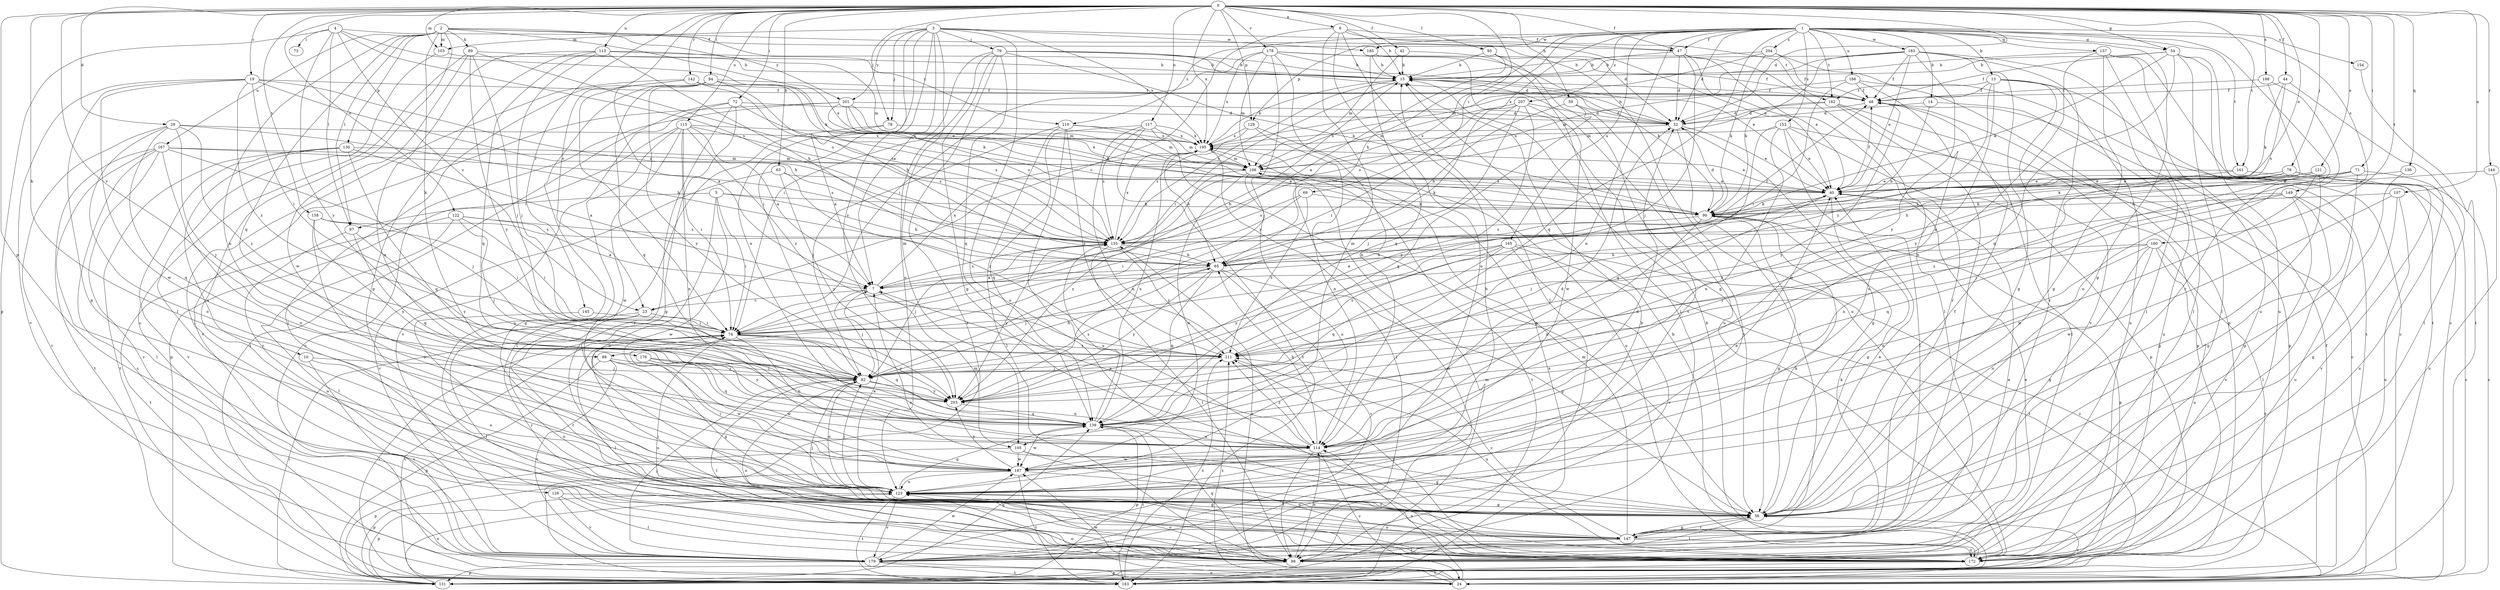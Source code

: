 strict digraph  {
0;
1;
2;
3;
4;
5;
6;
7;
10;
13;
14;
15;
19;
23;
24;
29;
32;
40;
42;
44;
47;
48;
54;
56;
59;
63;
65;
69;
71;
72;
73;
74;
76;
78;
79;
82;
88;
89;
90;
94;
95;
97;
98;
103;
105;
106;
107;
113;
114;
115;
117;
121;
122;
123;
126;
129;
130;
131;
136;
137;
139;
142;
144;
145;
147;
149;
153;
154;
155;
158;
160;
161;
162;
163;
165;
166;
167;
172;
176;
178;
179;
183;
185;
187;
188;
195;
201;
203;
204;
207;
210;
211;
0 -> 6  [label=a];
0 -> 10  [label=b];
0 -> 19  [label=c];
0 -> 23  [label=c];
0 -> 29  [label=d];
0 -> 32  [label=d];
0 -> 40  [label=e];
0 -> 42  [label=f];
0 -> 44  [label=f];
0 -> 47  [label=f];
0 -> 54  [label=g];
0 -> 59  [label=h];
0 -> 63  [label=h];
0 -> 69  [label=i];
0 -> 71  [label=i];
0 -> 72  [label=i];
0 -> 76  [label=j];
0 -> 78  [label=j];
0 -> 94  [label=l];
0 -> 95  [label=l];
0 -> 103  [label=m];
0 -> 107  [label=n];
0 -> 113  [label=n];
0 -> 115  [label=o];
0 -> 117  [label=o];
0 -> 121  [label=o];
0 -> 122  [label=o];
0 -> 126  [label=p];
0 -> 129  [label=p];
0 -> 136  [label=q];
0 -> 142  [label=r];
0 -> 144  [label=r];
0 -> 145  [label=r];
0 -> 158  [label=t];
0 -> 160  [label=t];
0 -> 161  [label=t];
0 -> 176  [label=v];
0 -> 178  [label=v];
0 -> 188  [label=x];
0 -> 195  [label=x];
1 -> 13  [label=b];
1 -> 14  [label=b];
1 -> 32  [label=d];
1 -> 47  [label=f];
1 -> 54  [label=g];
1 -> 56  [label=g];
1 -> 65  [label=h];
1 -> 88  [label=k];
1 -> 114  [label=n];
1 -> 129  [label=p];
1 -> 137  [label=q];
1 -> 139  [label=q];
1 -> 147  [label=r];
1 -> 149  [label=s];
1 -> 153  [label=s];
1 -> 154  [label=s];
1 -> 155  [label=s];
1 -> 161  [label=t];
1 -> 162  [label=t];
1 -> 165  [label=u];
1 -> 166  [label=u];
1 -> 183  [label=w];
1 -> 185  [label=w];
1 -> 204  [label=z];
1 -> 207  [label=z];
1 -> 210  [label=z];
2 -> 32  [label=d];
2 -> 40  [label=e];
2 -> 88  [label=k];
2 -> 89  [label=k];
2 -> 97  [label=l];
2 -> 103  [label=m];
2 -> 114  [label=n];
2 -> 130  [label=p];
2 -> 139  [label=q];
2 -> 167  [label=u];
2 -> 172  [label=u];
2 -> 201  [label=y];
2 -> 210  [label=z];
3 -> 7  [label=a];
3 -> 78  [label=j];
3 -> 79  [label=j];
3 -> 82  [label=j];
3 -> 103  [label=m];
3 -> 105  [label=m];
3 -> 114  [label=n];
3 -> 162  [label=t];
3 -> 172  [label=u];
3 -> 185  [label=w];
3 -> 195  [label=x];
3 -> 201  [label=y];
3 -> 203  [label=y];
4 -> 23  [label=c];
4 -> 47  [label=f];
4 -> 73  [label=i];
4 -> 90  [label=k];
4 -> 97  [label=l];
4 -> 131  [label=p];
4 -> 155  [label=s];
4 -> 203  [label=y];
5 -> 65  [label=h];
5 -> 74  [label=i];
5 -> 90  [label=k];
5 -> 97  [label=l];
5 -> 123  [label=o];
5 -> 187  [label=w];
6 -> 15  [label=b];
6 -> 23  [label=c];
6 -> 40  [label=e];
6 -> 47  [label=f];
6 -> 98  [label=l];
6 -> 105  [label=m];
6 -> 123  [label=o];
7 -> 23  [label=c];
7 -> 82  [label=j];
7 -> 105  [label=m];
7 -> 155  [label=s];
7 -> 195  [label=x];
10 -> 82  [label=j];
10 -> 123  [label=o];
10 -> 179  [label=v];
13 -> 48  [label=f];
13 -> 162  [label=t];
13 -> 163  [label=t];
13 -> 172  [label=u];
13 -> 179  [label=v];
13 -> 187  [label=w];
13 -> 211  [label=z];
14 -> 32  [label=d];
14 -> 65  [label=h];
14 -> 172  [label=u];
15 -> 48  [label=f];
15 -> 74  [label=i];
15 -> 155  [label=s];
15 -> 172  [label=u];
19 -> 48  [label=f];
19 -> 56  [label=g];
19 -> 65  [label=h];
19 -> 74  [label=i];
19 -> 155  [label=s];
19 -> 179  [label=v];
19 -> 187  [label=w];
19 -> 211  [label=z];
23 -> 74  [label=i];
23 -> 98  [label=l];
23 -> 147  [label=r];
23 -> 172  [label=u];
24 -> 114  [label=n];
24 -> 123  [label=o];
24 -> 155  [label=s];
24 -> 187  [label=w];
24 -> 211  [label=z];
29 -> 65  [label=h];
29 -> 82  [label=j];
29 -> 123  [label=o];
29 -> 139  [label=q];
29 -> 179  [label=v];
29 -> 195  [label=x];
29 -> 211  [label=z];
32 -> 15  [label=b];
32 -> 40  [label=e];
32 -> 56  [label=g];
32 -> 147  [label=r];
32 -> 195  [label=x];
40 -> 48  [label=f];
40 -> 56  [label=g];
40 -> 82  [label=j];
40 -> 90  [label=k];
42 -> 15  [label=b];
42 -> 98  [label=l];
42 -> 106  [label=m];
44 -> 48  [label=f];
44 -> 90  [label=k];
44 -> 98  [label=l];
44 -> 155  [label=s];
47 -> 15  [label=b];
47 -> 32  [label=d];
47 -> 40  [label=e];
47 -> 82  [label=j];
47 -> 98  [label=l];
47 -> 147  [label=r];
48 -> 32  [label=d];
48 -> 131  [label=p];
48 -> 203  [label=y];
54 -> 15  [label=b];
54 -> 48  [label=f];
54 -> 90  [label=k];
54 -> 98  [label=l];
54 -> 139  [label=q];
54 -> 163  [label=t];
54 -> 172  [label=u];
56 -> 7  [label=a];
56 -> 24  [label=c];
56 -> 40  [label=e];
56 -> 48  [label=f];
56 -> 82  [label=j];
56 -> 90  [label=k];
56 -> 98  [label=l];
56 -> 147  [label=r];
59 -> 32  [label=d];
59 -> 65  [label=h];
59 -> 139  [label=q];
59 -> 179  [label=v];
63 -> 40  [label=e];
63 -> 179  [label=v];
63 -> 203  [label=y];
63 -> 211  [label=z];
65 -> 7  [label=a];
65 -> 48  [label=f];
65 -> 56  [label=g];
65 -> 82  [label=j];
65 -> 139  [label=q];
65 -> 179  [label=v];
65 -> 203  [label=y];
69 -> 74  [label=i];
69 -> 90  [label=k];
69 -> 155  [label=s];
69 -> 211  [label=z];
71 -> 40  [label=e];
71 -> 56  [label=g];
71 -> 82  [label=j];
71 -> 155  [label=s];
71 -> 172  [label=u];
72 -> 32  [label=d];
72 -> 56  [label=g];
72 -> 147  [label=r];
72 -> 155  [label=s];
72 -> 163  [label=t];
72 -> 179  [label=v];
74 -> 15  [label=b];
74 -> 40  [label=e];
74 -> 98  [label=l];
74 -> 114  [label=n];
74 -> 139  [label=q];
74 -> 163  [label=t];
74 -> 172  [label=u];
74 -> 203  [label=y];
74 -> 211  [label=z];
76 -> 7  [label=a];
76 -> 24  [label=c];
76 -> 40  [label=e];
76 -> 65  [label=h];
76 -> 155  [label=s];
76 -> 179  [label=v];
78 -> 7  [label=a];
78 -> 98  [label=l];
78 -> 195  [label=x];
79 -> 15  [label=b];
79 -> 32  [label=d];
79 -> 40  [label=e];
79 -> 56  [label=g];
79 -> 74  [label=i];
79 -> 90  [label=k];
79 -> 123  [label=o];
79 -> 139  [label=q];
79 -> 163  [label=t];
82 -> 65  [label=h];
82 -> 98  [label=l];
82 -> 114  [label=n];
82 -> 123  [label=o];
82 -> 172  [label=u];
82 -> 203  [label=y];
88 -> 56  [label=g];
88 -> 82  [label=j];
88 -> 131  [label=p];
88 -> 179  [label=v];
88 -> 187  [label=w];
89 -> 15  [label=b];
89 -> 24  [label=c];
89 -> 82  [label=j];
89 -> 155  [label=s];
89 -> 187  [label=w];
89 -> 203  [label=y];
90 -> 32  [label=d];
90 -> 56  [label=g];
90 -> 114  [label=n];
90 -> 131  [label=p];
90 -> 155  [label=s];
90 -> 195  [label=x];
94 -> 40  [label=e];
94 -> 48  [label=f];
94 -> 65  [label=h];
94 -> 98  [label=l];
94 -> 139  [label=q];
94 -> 172  [label=u];
94 -> 203  [label=y];
95 -> 7  [label=a];
95 -> 15  [label=b];
95 -> 172  [label=u];
95 -> 179  [label=v];
97 -> 139  [label=q];
97 -> 172  [label=u];
97 -> 203  [label=y];
98 -> 40  [label=e];
98 -> 106  [label=m];
98 -> 114  [label=n];
98 -> 123  [label=o];
98 -> 131  [label=p];
98 -> 139  [label=q];
103 -> 15  [label=b];
103 -> 98  [label=l];
105 -> 56  [label=g];
105 -> 131  [label=p];
105 -> 172  [label=u];
105 -> 187  [label=w];
106 -> 40  [label=e];
106 -> 123  [label=o];
106 -> 163  [label=t];
106 -> 187  [label=w];
106 -> 203  [label=y];
107 -> 56  [label=g];
107 -> 90  [label=k];
107 -> 172  [label=u];
107 -> 187  [label=w];
113 -> 15  [label=b];
113 -> 56  [label=g];
113 -> 65  [label=h];
113 -> 82  [label=j];
113 -> 106  [label=m];
113 -> 114  [label=n];
113 -> 139  [label=q];
114 -> 7  [label=a];
114 -> 24  [label=c];
114 -> 32  [label=d];
114 -> 65  [label=h];
114 -> 98  [label=l];
114 -> 187  [label=w];
114 -> 211  [label=z];
115 -> 7  [label=a];
115 -> 56  [label=g];
115 -> 74  [label=i];
115 -> 114  [label=n];
115 -> 131  [label=p];
115 -> 155  [label=s];
115 -> 187  [label=w];
115 -> 195  [label=x];
115 -> 211  [label=z];
117 -> 56  [label=g];
117 -> 106  [label=m];
117 -> 114  [label=n];
117 -> 139  [label=q];
117 -> 155  [label=s];
117 -> 163  [label=t];
117 -> 195  [label=x];
121 -> 40  [label=e];
121 -> 56  [label=g];
121 -> 90  [label=k];
121 -> 187  [label=w];
121 -> 211  [label=z];
122 -> 7  [label=a];
122 -> 74  [label=i];
122 -> 82  [label=j];
122 -> 98  [label=l];
122 -> 155  [label=s];
122 -> 163  [label=t];
123 -> 7  [label=a];
123 -> 15  [label=b];
123 -> 32  [label=d];
123 -> 40  [label=e];
123 -> 56  [label=g];
123 -> 74  [label=i];
123 -> 82  [label=j];
123 -> 131  [label=p];
123 -> 139  [label=q];
123 -> 163  [label=t];
123 -> 179  [label=v];
126 -> 56  [label=g];
126 -> 98  [label=l];
126 -> 179  [label=v];
129 -> 114  [label=n];
129 -> 155  [label=s];
129 -> 172  [label=u];
129 -> 195  [label=x];
130 -> 7  [label=a];
130 -> 106  [label=m];
130 -> 139  [label=q];
130 -> 147  [label=r];
130 -> 163  [label=t];
130 -> 179  [label=v];
131 -> 15  [label=b];
131 -> 74  [label=i];
131 -> 123  [label=o];
131 -> 139  [label=q];
136 -> 40  [label=e];
136 -> 56  [label=g];
137 -> 15  [label=b];
137 -> 24  [label=c];
137 -> 56  [label=g];
137 -> 98  [label=l];
137 -> 114  [label=n];
137 -> 172  [label=u];
139 -> 114  [label=n];
139 -> 131  [label=p];
139 -> 155  [label=s];
139 -> 163  [label=t];
139 -> 187  [label=w];
139 -> 195  [label=x];
142 -> 7  [label=a];
142 -> 48  [label=f];
142 -> 74  [label=i];
142 -> 90  [label=k];
142 -> 98  [label=l];
142 -> 155  [label=s];
144 -> 40  [label=e];
144 -> 172  [label=u];
145 -> 74  [label=i];
145 -> 147  [label=r];
147 -> 56  [label=g];
147 -> 74  [label=i];
147 -> 90  [label=k];
147 -> 98  [label=l];
147 -> 106  [label=m];
147 -> 172  [label=u];
147 -> 179  [label=v];
147 -> 211  [label=z];
149 -> 90  [label=k];
149 -> 98  [label=l];
149 -> 139  [label=q];
149 -> 172  [label=u];
149 -> 179  [label=v];
149 -> 211  [label=z];
153 -> 24  [label=c];
153 -> 40  [label=e];
153 -> 98  [label=l];
153 -> 114  [label=n];
153 -> 131  [label=p];
153 -> 139  [label=q];
153 -> 195  [label=x];
154 -> 163  [label=t];
155 -> 65  [label=h];
155 -> 82  [label=j];
155 -> 98  [label=l];
155 -> 195  [label=x];
155 -> 203  [label=y];
155 -> 211  [label=z];
158 -> 74  [label=i];
158 -> 123  [label=o];
158 -> 155  [label=s];
158 -> 203  [label=y];
160 -> 56  [label=g];
160 -> 65  [label=h];
160 -> 114  [label=n];
160 -> 123  [label=o];
160 -> 163  [label=t];
160 -> 172  [label=u];
160 -> 211  [label=z];
161 -> 24  [label=c];
161 -> 40  [label=e];
161 -> 114  [label=n];
162 -> 32  [label=d];
162 -> 98  [label=l];
162 -> 106  [label=m];
162 -> 131  [label=p];
162 -> 147  [label=r];
163 -> 48  [label=f];
163 -> 74  [label=i];
163 -> 106  [label=m];
163 -> 195  [label=x];
163 -> 211  [label=z];
165 -> 24  [label=c];
165 -> 65  [label=h];
165 -> 139  [label=q];
165 -> 163  [label=t];
165 -> 179  [label=v];
165 -> 203  [label=y];
165 -> 211  [label=z];
166 -> 24  [label=c];
166 -> 48  [label=f];
166 -> 74  [label=i];
166 -> 106  [label=m];
166 -> 123  [label=o];
167 -> 24  [label=c];
167 -> 82  [label=j];
167 -> 98  [label=l];
167 -> 106  [label=m];
167 -> 123  [label=o];
167 -> 155  [label=s];
167 -> 163  [label=t];
167 -> 179  [label=v];
172 -> 15  [label=b];
172 -> 123  [label=o];
172 -> 163  [label=t];
172 -> 211  [label=z];
176 -> 82  [label=j];
176 -> 139  [label=q];
176 -> 187  [label=w];
176 -> 203  [label=y];
178 -> 15  [label=b];
178 -> 48  [label=f];
178 -> 74  [label=i];
178 -> 90  [label=k];
178 -> 106  [label=m];
178 -> 114  [label=n];
178 -> 195  [label=x];
178 -> 203  [label=y];
179 -> 15  [label=b];
179 -> 24  [label=c];
179 -> 40  [label=e];
179 -> 82  [label=j];
179 -> 131  [label=p];
179 -> 163  [label=t];
179 -> 187  [label=w];
183 -> 15  [label=b];
183 -> 40  [label=e];
183 -> 48  [label=f];
183 -> 56  [label=g];
183 -> 90  [label=k];
183 -> 98  [label=l];
183 -> 147  [label=r];
183 -> 195  [label=x];
183 -> 203  [label=y];
185 -> 15  [label=b];
185 -> 56  [label=g];
185 -> 139  [label=q];
187 -> 123  [label=o];
187 -> 131  [label=p];
187 -> 147  [label=r];
187 -> 163  [label=t];
187 -> 203  [label=y];
188 -> 48  [label=f];
188 -> 123  [label=o];
188 -> 203  [label=y];
195 -> 15  [label=b];
195 -> 40  [label=e];
195 -> 65  [label=h];
195 -> 98  [label=l];
195 -> 106  [label=m];
201 -> 24  [label=c];
201 -> 32  [label=d];
201 -> 40  [label=e];
201 -> 90  [label=k];
201 -> 106  [label=m];
201 -> 155  [label=s];
201 -> 179  [label=v];
203 -> 139  [label=q];
204 -> 15  [label=b];
204 -> 48  [label=f];
204 -> 90  [label=k];
204 -> 106  [label=m];
204 -> 131  [label=p];
207 -> 32  [label=d];
207 -> 74  [label=i];
207 -> 82  [label=j];
207 -> 106  [label=m];
207 -> 155  [label=s];
207 -> 187  [label=w];
207 -> 203  [label=y];
210 -> 82  [label=j];
210 -> 98  [label=l];
210 -> 106  [label=m];
210 -> 172  [label=u];
210 -> 195  [label=x];
210 -> 211  [label=z];
211 -> 82  [label=j];
211 -> 172  [label=u];
}
